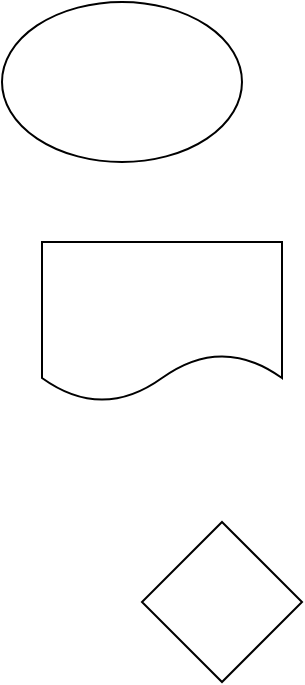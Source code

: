 <mxfile version="14.6.3" type="github">
  <diagram id="sad97KhQNa1WrhspbmL8" name="第 1 页">
    <mxGraphModel dx="2066" dy="1053" grid="1" gridSize="10" guides="1" tooltips="1" connect="1" arrows="1" fold="1" page="1" pageScale="1" pageWidth="827" pageHeight="1169" math="0" shadow="0">
      <root>
        <mxCell id="0" />
        <mxCell id="1" parent="0" />
        <mxCell id="5Qzl_YIPNheshMPtP2EX-1" value="" style="rhombus;whiteSpace=wrap;html=1;" vertex="1" parent="1">
          <mxGeometry x="190" y="370" width="80" height="80" as="geometry" />
        </mxCell>
        <mxCell id="5Qzl_YIPNheshMPtP2EX-2" value="" style="shape=document;whiteSpace=wrap;html=1;boundedLbl=1;" vertex="1" parent="1">
          <mxGeometry x="140" y="230" width="120" height="80" as="geometry" />
        </mxCell>
        <mxCell id="5Qzl_YIPNheshMPtP2EX-3" value="" style="ellipse;whiteSpace=wrap;html=1;" vertex="1" parent="1">
          <mxGeometry x="120" y="110" width="120" height="80" as="geometry" />
        </mxCell>
      </root>
    </mxGraphModel>
  </diagram>
</mxfile>
